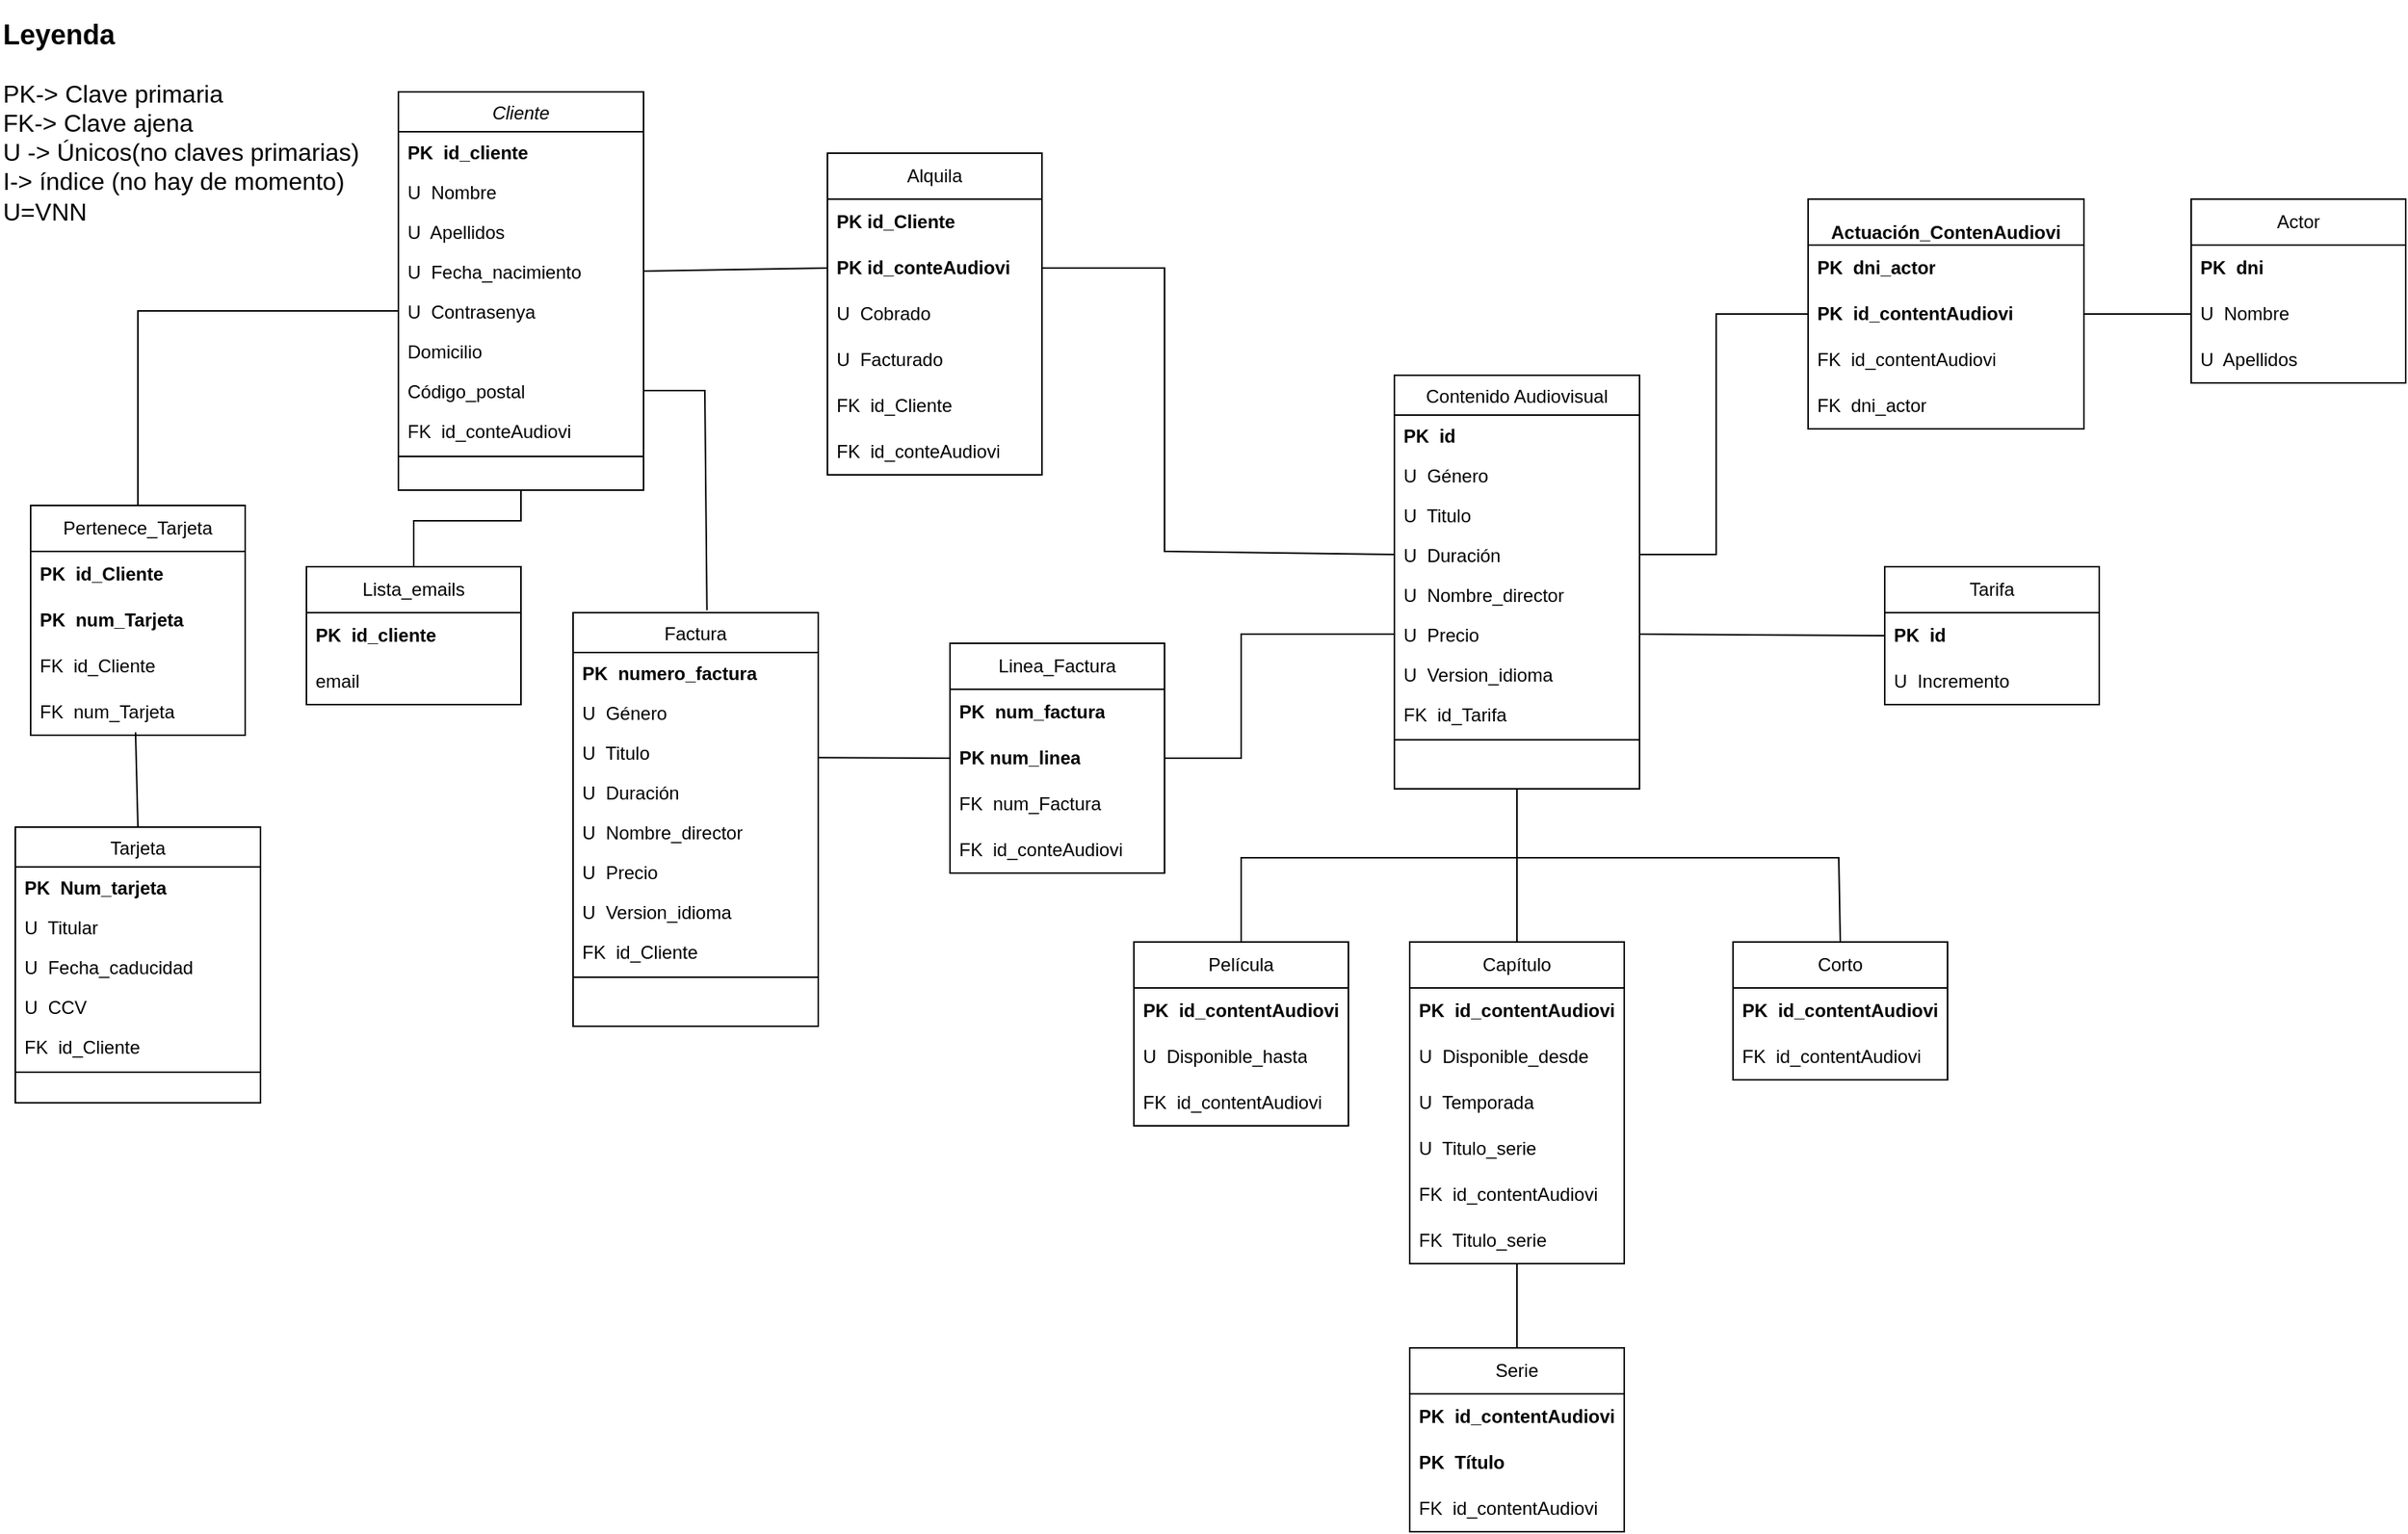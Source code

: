 <mxfile version="24.4.0" type="device">
  <diagram id="C5RBs43oDa-KdzZeNtuy" name="Page-1">
    <mxGraphModel dx="2084" dy="1071" grid="1" gridSize="10" guides="1" tooltips="1" connect="1" arrows="1" fold="1" page="1" pageScale="1" pageWidth="827" pageHeight="1169" math="0" shadow="0">
      <root>
        <mxCell id="WIyWlLk6GJQsqaUBKTNV-0" />
        <mxCell id="WIyWlLk6GJQsqaUBKTNV-1" parent="WIyWlLk6GJQsqaUBKTNV-0" />
        <mxCell id="zkfFHV4jXpPFQw0GAbJ--0" value="Cliente" style="swimlane;fontStyle=2;align=center;verticalAlign=top;childLayout=stackLayout;horizontal=1;startSize=26;horizontalStack=0;resizeParent=1;resizeLast=0;collapsible=1;marginBottom=0;rounded=0;shadow=0;strokeWidth=1;" parent="WIyWlLk6GJQsqaUBKTNV-1" vertex="1">
          <mxGeometry x="300" y="100" width="160" height="260" as="geometry">
            <mxRectangle x="230" y="140" width="160" height="26" as="alternateBounds" />
          </mxGeometry>
        </mxCell>
        <mxCell id="Wgf2Gytl8_yMg1ZJotY8-47" value="PK  id_cliente" style="text;align=left;verticalAlign=top;spacingLeft=4;spacingRight=4;overflow=hidden;rotatable=0;points=[[0,0.5],[1,0.5]];portConstraint=eastwest;rounded=0;shadow=0;html=0;strokeColor=none;fontStyle=1" vertex="1" parent="zkfFHV4jXpPFQw0GAbJ--0">
          <mxGeometry y="26" width="160" height="26" as="geometry" />
        </mxCell>
        <mxCell id="zkfFHV4jXpPFQw0GAbJ--1" value="U  Nombre        " style="text;align=left;verticalAlign=top;spacingLeft=4;spacingRight=4;overflow=hidden;rotatable=0;points=[[0,0.5],[1,0.5]];portConstraint=eastwest;" parent="zkfFHV4jXpPFQw0GAbJ--0" vertex="1">
          <mxGeometry y="52" width="160" height="26" as="geometry" />
        </mxCell>
        <mxCell id="zkfFHV4jXpPFQw0GAbJ--2" value="U  Apellidos" style="text;align=left;verticalAlign=top;spacingLeft=4;spacingRight=4;overflow=hidden;rotatable=0;points=[[0,0.5],[1,0.5]];portConstraint=eastwest;rounded=0;shadow=0;html=0;" parent="zkfFHV4jXpPFQw0GAbJ--0" vertex="1">
          <mxGeometry y="78" width="160" height="26" as="geometry" />
        </mxCell>
        <mxCell id="Wgf2Gytl8_yMg1ZJotY8-46" value="U  Fecha_nacimiento" style="text;align=left;verticalAlign=top;spacingLeft=4;spacingRight=4;overflow=hidden;rotatable=0;points=[[0,0.5],[1,0.5]];portConstraint=eastwest;rounded=0;shadow=0;html=0;" vertex="1" parent="zkfFHV4jXpPFQw0GAbJ--0">
          <mxGeometry y="104" width="160" height="26" as="geometry" />
        </mxCell>
        <mxCell id="Wgf2Gytl8_yMg1ZJotY8-48" value="U  Contrasenya" style="text;align=left;verticalAlign=top;spacingLeft=4;spacingRight=4;overflow=hidden;rotatable=0;points=[[0,0.5],[1,0.5]];portConstraint=eastwest;" vertex="1" parent="zkfFHV4jXpPFQw0GAbJ--0">
          <mxGeometry y="130" width="160" height="26" as="geometry" />
        </mxCell>
        <mxCell id="zkfFHV4jXpPFQw0GAbJ--5" value="Domicilio" style="text;align=left;verticalAlign=top;spacingLeft=4;spacingRight=4;overflow=hidden;rotatable=0;points=[[0,0.5],[1,0.5]];portConstraint=eastwest;" parent="zkfFHV4jXpPFQw0GAbJ--0" vertex="1">
          <mxGeometry y="156" width="160" height="26" as="geometry" />
        </mxCell>
        <mxCell id="Wgf2Gytl8_yMg1ZJotY8-49" value="Código_postal" style="text;align=left;verticalAlign=top;spacingLeft=4;spacingRight=4;overflow=hidden;rotatable=0;points=[[0,0.5],[1,0.5]];portConstraint=eastwest;rounded=0;shadow=0;html=0;" vertex="1" parent="zkfFHV4jXpPFQw0GAbJ--0">
          <mxGeometry y="182" width="160" height="26" as="geometry" />
        </mxCell>
        <mxCell id="Wgf2Gytl8_yMg1ZJotY8-50" value="FK  id_conteAudiovi" style="text;align=left;verticalAlign=top;spacingLeft=4;spacingRight=4;overflow=hidden;rotatable=0;points=[[0,0.5],[1,0.5]];portConstraint=eastwest;fontStyle=0" vertex="1" parent="zkfFHV4jXpPFQw0GAbJ--0">
          <mxGeometry y="208" width="160" height="26" as="geometry" />
        </mxCell>
        <mxCell id="zkfFHV4jXpPFQw0GAbJ--4" value="" style="line;html=1;strokeWidth=1;align=left;verticalAlign=middle;spacingTop=-1;spacingLeft=3;spacingRight=3;rotatable=0;labelPosition=right;points=[];portConstraint=eastwest;" parent="zkfFHV4jXpPFQw0GAbJ--0" vertex="1">
          <mxGeometry y="234" width="160" height="8" as="geometry" />
        </mxCell>
        <mxCell id="zkfFHV4jXpPFQw0GAbJ--6" value="Tarjeta" style="swimlane;fontStyle=0;align=center;verticalAlign=top;childLayout=stackLayout;horizontal=1;startSize=26;horizontalStack=0;resizeParent=1;resizeLast=0;collapsible=1;marginBottom=0;rounded=0;shadow=0;strokeWidth=1;" parent="WIyWlLk6GJQsqaUBKTNV-1" vertex="1">
          <mxGeometry x="50" y="580" width="160" height="180" as="geometry">
            <mxRectangle x="130" y="380" width="160" height="26" as="alternateBounds" />
          </mxGeometry>
        </mxCell>
        <mxCell id="zkfFHV4jXpPFQw0GAbJ--7" value="PK  Num_tarjeta" style="text;align=left;verticalAlign=top;spacingLeft=4;spacingRight=4;overflow=hidden;rotatable=0;points=[[0,0.5],[1,0.5]];portConstraint=eastwest;fontStyle=1" parent="zkfFHV4jXpPFQw0GAbJ--6" vertex="1">
          <mxGeometry y="26" width="160" height="26" as="geometry" />
        </mxCell>
        <mxCell id="zkfFHV4jXpPFQw0GAbJ--8" value="U  Titular" style="text;align=left;verticalAlign=top;spacingLeft=4;spacingRight=4;overflow=hidden;rotatable=0;points=[[0,0.5],[1,0.5]];portConstraint=eastwest;rounded=0;shadow=0;html=0;" parent="zkfFHV4jXpPFQw0GAbJ--6" vertex="1">
          <mxGeometry y="52" width="160" height="26" as="geometry" />
        </mxCell>
        <mxCell id="Wgf2Gytl8_yMg1ZJotY8-126" value="U  Fecha_caducidad" style="text;align=left;verticalAlign=top;spacingLeft=4;spacingRight=4;overflow=hidden;rotatable=0;points=[[0,0.5],[1,0.5]];portConstraint=eastwest;rounded=0;shadow=0;html=0;" vertex="1" parent="zkfFHV4jXpPFQw0GAbJ--6">
          <mxGeometry y="78" width="160" height="26" as="geometry" />
        </mxCell>
        <mxCell id="Wgf2Gytl8_yMg1ZJotY8-127" value="U  CCV" style="text;align=left;verticalAlign=top;spacingLeft=4;spacingRight=4;overflow=hidden;rotatable=0;points=[[0,0.5],[1,0.5]];portConstraint=eastwest;rounded=0;shadow=0;html=0;" vertex="1" parent="zkfFHV4jXpPFQw0GAbJ--6">
          <mxGeometry y="104" width="160" height="26" as="geometry" />
        </mxCell>
        <mxCell id="Wgf2Gytl8_yMg1ZJotY8-129" value="FK  id_Cliente" style="text;align=left;verticalAlign=top;spacingLeft=4;spacingRight=4;overflow=hidden;rotatable=0;points=[[0,0.5],[1,0.5]];portConstraint=eastwest;rounded=0;shadow=0;html=0;" vertex="1" parent="zkfFHV4jXpPFQw0GAbJ--6">
          <mxGeometry y="130" width="160" height="26" as="geometry" />
        </mxCell>
        <mxCell id="zkfFHV4jXpPFQw0GAbJ--9" value="" style="line;html=1;strokeWidth=1;align=left;verticalAlign=middle;spacingTop=-1;spacingLeft=3;spacingRight=3;rotatable=0;labelPosition=right;points=[];portConstraint=eastwest;" parent="zkfFHV4jXpPFQw0GAbJ--6" vertex="1">
          <mxGeometry y="156" width="160" height="8" as="geometry" />
        </mxCell>
        <mxCell id="zkfFHV4jXpPFQw0GAbJ--17" value="Contenido Audiovisual" style="swimlane;fontStyle=0;align=center;verticalAlign=top;childLayout=stackLayout;horizontal=1;startSize=26;horizontalStack=0;resizeParent=1;resizeLast=0;collapsible=1;marginBottom=0;rounded=0;shadow=0;strokeWidth=1;" parent="WIyWlLk6GJQsqaUBKTNV-1" vertex="1">
          <mxGeometry x="950" y="285" width="160" height="270" as="geometry">
            <mxRectangle x="550" y="140" width="160" height="26" as="alternateBounds" />
          </mxGeometry>
        </mxCell>
        <mxCell id="zkfFHV4jXpPFQw0GAbJ--18" value="PK  id" style="text;align=left;verticalAlign=top;spacingLeft=4;spacingRight=4;overflow=hidden;rotatable=0;points=[[0,0.5],[1,0.5]];portConstraint=eastwest;fontStyle=1" parent="zkfFHV4jXpPFQw0GAbJ--17" vertex="1">
          <mxGeometry y="26" width="160" height="26" as="geometry" />
        </mxCell>
        <mxCell id="zkfFHV4jXpPFQw0GAbJ--19" value="U  Género" style="text;align=left;verticalAlign=top;spacingLeft=4;spacingRight=4;overflow=hidden;rotatable=0;points=[[0,0.5],[1,0.5]];portConstraint=eastwest;rounded=0;shadow=0;html=0;" parent="zkfFHV4jXpPFQw0GAbJ--17" vertex="1">
          <mxGeometry y="52" width="160" height="26" as="geometry" />
        </mxCell>
        <mxCell id="zkfFHV4jXpPFQw0GAbJ--20" value="U  Titulo" style="text;align=left;verticalAlign=top;spacingLeft=4;spacingRight=4;overflow=hidden;rotatable=0;points=[[0,0.5],[1,0.5]];portConstraint=eastwest;rounded=0;shadow=0;html=0;" parent="zkfFHV4jXpPFQw0GAbJ--17" vertex="1">
          <mxGeometry y="78" width="160" height="26" as="geometry" />
        </mxCell>
        <mxCell id="zkfFHV4jXpPFQw0GAbJ--21" value="U  Duración" style="text;align=left;verticalAlign=top;spacingLeft=4;spacingRight=4;overflow=hidden;rotatable=0;points=[[0,0.5],[1,0.5]];portConstraint=eastwest;rounded=0;shadow=0;html=0;" parent="zkfFHV4jXpPFQw0GAbJ--17" vertex="1">
          <mxGeometry y="104" width="160" height="26" as="geometry" />
        </mxCell>
        <mxCell id="zkfFHV4jXpPFQw0GAbJ--22" value="U  Nombre_director" style="text;align=left;verticalAlign=top;spacingLeft=4;spacingRight=4;overflow=hidden;rotatable=0;points=[[0,0.5],[1,0.5]];portConstraint=eastwest;rounded=0;shadow=0;html=0;" parent="zkfFHV4jXpPFQw0GAbJ--17" vertex="1">
          <mxGeometry y="130" width="160" height="26" as="geometry" />
        </mxCell>
        <mxCell id="zkfFHV4jXpPFQw0GAbJ--24" value="U  Precio" style="text;align=left;verticalAlign=top;spacingLeft=4;spacingRight=4;overflow=hidden;rotatable=0;points=[[0,0.5],[1,0.5]];portConstraint=eastwest;" parent="zkfFHV4jXpPFQw0GAbJ--17" vertex="1">
          <mxGeometry y="156" width="160" height="26" as="geometry" />
        </mxCell>
        <mxCell id="zkfFHV4jXpPFQw0GAbJ--25" value="U  Version_idioma" style="text;align=left;verticalAlign=top;spacingLeft=4;spacingRight=4;overflow=hidden;rotatable=0;points=[[0,0.5],[1,0.5]];portConstraint=eastwest;" parent="zkfFHV4jXpPFQw0GAbJ--17" vertex="1">
          <mxGeometry y="182" width="160" height="26" as="geometry" />
        </mxCell>
        <mxCell id="Wgf2Gytl8_yMg1ZJotY8-65" value="FK  id_Tarifa" style="text;align=left;verticalAlign=top;spacingLeft=4;spacingRight=4;overflow=hidden;rotatable=0;points=[[0,0.5],[1,0.5]];portConstraint=eastwest;rounded=0;shadow=0;html=0;" vertex="1" parent="zkfFHV4jXpPFQw0GAbJ--17">
          <mxGeometry y="208" width="160" height="26" as="geometry" />
        </mxCell>
        <mxCell id="zkfFHV4jXpPFQw0GAbJ--23" value="" style="line;html=1;strokeWidth=1;align=left;verticalAlign=middle;spacingTop=-1;spacingLeft=3;spacingRight=3;rotatable=0;labelPosition=right;points=[];portConstraint=eastwest;" parent="zkfFHV4jXpPFQw0GAbJ--17" vertex="1">
          <mxGeometry y="234" width="160" height="8" as="geometry" />
        </mxCell>
        <mxCell id="Wgf2Gytl8_yMg1ZJotY8-0" value="Actor" style="swimlane;fontStyle=0;childLayout=stackLayout;horizontal=1;startSize=30;horizontalStack=0;resizeParent=1;resizeParentMax=0;resizeLast=0;collapsible=1;marginBottom=0;whiteSpace=wrap;html=1;" vertex="1" parent="WIyWlLk6GJQsqaUBKTNV-1">
          <mxGeometry x="1470" y="170" width="140" height="120" as="geometry" />
        </mxCell>
        <mxCell id="Wgf2Gytl8_yMg1ZJotY8-1" value="&lt;b&gt;PK&amp;nbsp; dni&lt;/b&gt;" style="text;strokeColor=none;fillColor=none;align=left;verticalAlign=middle;spacingLeft=4;spacingRight=4;overflow=hidden;points=[[0,0.5],[1,0.5]];portConstraint=eastwest;rotatable=0;whiteSpace=wrap;html=1;" vertex="1" parent="Wgf2Gytl8_yMg1ZJotY8-0">
          <mxGeometry y="30" width="140" height="30" as="geometry" />
        </mxCell>
        <mxCell id="Wgf2Gytl8_yMg1ZJotY8-2" value="U&amp;nbsp; Nombre" style="text;strokeColor=none;fillColor=none;align=left;verticalAlign=middle;spacingLeft=4;spacingRight=4;overflow=hidden;points=[[0,0.5],[1,0.5]];portConstraint=eastwest;rotatable=0;whiteSpace=wrap;html=1;" vertex="1" parent="Wgf2Gytl8_yMg1ZJotY8-0">
          <mxGeometry y="60" width="140" height="30" as="geometry" />
        </mxCell>
        <mxCell id="Wgf2Gytl8_yMg1ZJotY8-3" value="U&amp;nbsp; Apellidos" style="text;strokeColor=none;fillColor=none;align=left;verticalAlign=middle;spacingLeft=4;spacingRight=4;overflow=hidden;points=[[0,0.5],[1,0.5]];portConstraint=eastwest;rotatable=0;whiteSpace=wrap;html=1;" vertex="1" parent="Wgf2Gytl8_yMg1ZJotY8-0">
          <mxGeometry y="90" width="140" height="30" as="geometry" />
        </mxCell>
        <mxCell id="Wgf2Gytl8_yMg1ZJotY8-4" value="Corto" style="swimlane;fontStyle=0;childLayout=stackLayout;horizontal=1;startSize=30;horizontalStack=0;resizeParent=1;resizeParentMax=0;resizeLast=0;collapsible=1;marginBottom=0;whiteSpace=wrap;html=1;" vertex="1" parent="WIyWlLk6GJQsqaUBKTNV-1">
          <mxGeometry x="1171" y="655" width="140" height="90" as="geometry" />
        </mxCell>
        <mxCell id="Wgf2Gytl8_yMg1ZJotY8-5" value="&lt;b&gt;PK&amp;nbsp; id_contentAudiovi&lt;/b&gt;" style="text;strokeColor=none;fillColor=none;align=left;verticalAlign=middle;spacingLeft=4;spacingRight=4;overflow=hidden;points=[[0,0.5],[1,0.5]];portConstraint=eastwest;rotatable=0;whiteSpace=wrap;html=1;" vertex="1" parent="Wgf2Gytl8_yMg1ZJotY8-4">
          <mxGeometry y="30" width="140" height="30" as="geometry" />
        </mxCell>
        <mxCell id="Wgf2Gytl8_yMg1ZJotY8-6" value="FK&amp;nbsp; id_contentAudiovi" style="text;strokeColor=none;fillColor=none;align=left;verticalAlign=middle;spacingLeft=4;spacingRight=4;overflow=hidden;points=[[0,0.5],[1,0.5]];portConstraint=eastwest;rotatable=0;whiteSpace=wrap;html=1;" vertex="1" parent="Wgf2Gytl8_yMg1ZJotY8-4">
          <mxGeometry y="60" width="140" height="30" as="geometry" />
        </mxCell>
        <mxCell id="Wgf2Gytl8_yMg1ZJotY8-8" value="Tarifa" style="swimlane;fontStyle=0;childLayout=stackLayout;horizontal=1;startSize=30;horizontalStack=0;resizeParent=1;resizeParentMax=0;resizeLast=0;collapsible=1;marginBottom=0;whiteSpace=wrap;html=1;" vertex="1" parent="WIyWlLk6GJQsqaUBKTNV-1">
          <mxGeometry x="1270" y="410" width="140" height="90" as="geometry" />
        </mxCell>
        <mxCell id="Wgf2Gytl8_yMg1ZJotY8-9" value="&lt;b&gt;PK&amp;nbsp; id&lt;/b&gt;" style="text;strokeColor=none;fillColor=none;align=left;verticalAlign=middle;spacingLeft=4;spacingRight=4;overflow=hidden;points=[[0,0.5],[1,0.5]];portConstraint=eastwest;rotatable=0;whiteSpace=wrap;html=1;" vertex="1" parent="Wgf2Gytl8_yMg1ZJotY8-8">
          <mxGeometry y="30" width="140" height="30" as="geometry" />
        </mxCell>
        <mxCell id="Wgf2Gytl8_yMg1ZJotY8-10" value="U&amp;nbsp; Incremento" style="text;strokeColor=none;fillColor=none;align=left;verticalAlign=middle;spacingLeft=4;spacingRight=4;overflow=hidden;points=[[0,0.5],[1,0.5]];portConstraint=eastwest;rotatable=0;whiteSpace=wrap;html=1;" vertex="1" parent="Wgf2Gytl8_yMg1ZJotY8-8">
          <mxGeometry y="60" width="140" height="30" as="geometry" />
        </mxCell>
        <mxCell id="Wgf2Gytl8_yMg1ZJotY8-12" value="Linea_Factura" style="swimlane;fontStyle=0;childLayout=stackLayout;horizontal=1;startSize=30;horizontalStack=0;resizeParent=1;resizeParentMax=0;resizeLast=0;collapsible=1;marginBottom=0;whiteSpace=wrap;html=1;" vertex="1" parent="WIyWlLk6GJQsqaUBKTNV-1">
          <mxGeometry x="660" y="460" width="140" height="150" as="geometry" />
        </mxCell>
        <mxCell id="Wgf2Gytl8_yMg1ZJotY8-13" value="&lt;span style=&quot;font-weight: 700; text-wrap: nowrap;&quot;&gt;PK&amp;nbsp; num_factura&lt;/span&gt;" style="text;strokeColor=none;fillColor=none;align=left;verticalAlign=middle;spacingLeft=4;spacingRight=4;overflow=hidden;points=[[0,0.5],[1,0.5]];portConstraint=eastwest;rotatable=0;whiteSpace=wrap;html=1;" vertex="1" parent="Wgf2Gytl8_yMg1ZJotY8-12">
          <mxGeometry y="30" width="140" height="30" as="geometry" />
        </mxCell>
        <mxCell id="Wgf2Gytl8_yMg1ZJotY8-14" value="&lt;b&gt;PK num_linea&lt;/b&gt;" style="text;strokeColor=none;fillColor=none;align=left;verticalAlign=middle;spacingLeft=4;spacingRight=4;overflow=hidden;points=[[0,0.5],[1,0.5]];portConstraint=eastwest;rotatable=0;whiteSpace=wrap;html=1;" vertex="1" parent="Wgf2Gytl8_yMg1ZJotY8-12">
          <mxGeometry y="60" width="140" height="30" as="geometry" />
        </mxCell>
        <mxCell id="Wgf2Gytl8_yMg1ZJotY8-141" value="&lt;span style=&quot;text-wrap: nowrap;&quot;&gt;FK&amp;nbsp; num_Factura&amp;nbsp;&lt;/span&gt;" style="text;strokeColor=none;fillColor=none;align=left;verticalAlign=middle;spacingLeft=4;spacingRight=4;overflow=hidden;points=[[0,0.5],[1,0.5]];portConstraint=eastwest;rotatable=0;whiteSpace=wrap;html=1;" vertex="1" parent="Wgf2Gytl8_yMg1ZJotY8-12">
          <mxGeometry y="90" width="140" height="30" as="geometry" />
        </mxCell>
        <mxCell id="Wgf2Gytl8_yMg1ZJotY8-142" value="FK&amp;nbsp; id_conteAudiovi&amp;nbsp;" style="text;strokeColor=none;fillColor=none;align=left;verticalAlign=middle;spacingLeft=4;spacingRight=4;overflow=hidden;points=[[0,0.5],[1,0.5]];portConstraint=eastwest;rotatable=0;whiteSpace=wrap;html=1;" vertex="1" parent="Wgf2Gytl8_yMg1ZJotY8-12">
          <mxGeometry y="120" width="140" height="30" as="geometry" />
        </mxCell>
        <mxCell id="Wgf2Gytl8_yMg1ZJotY8-20" value="Serie" style="swimlane;fontStyle=0;childLayout=stackLayout;horizontal=1;startSize=30;horizontalStack=0;resizeParent=1;resizeParentMax=0;resizeLast=0;collapsible=1;marginBottom=0;whiteSpace=wrap;html=1;" vertex="1" parent="WIyWlLk6GJQsqaUBKTNV-1">
          <mxGeometry x="960" y="920" width="140" height="120" as="geometry" />
        </mxCell>
        <mxCell id="Wgf2Gytl8_yMg1ZJotY8-21" value="&lt;b&gt;PK&amp;nbsp; id_contentAudiovi&lt;/b&gt;" style="text;strokeColor=none;fillColor=none;align=left;verticalAlign=middle;spacingLeft=4;spacingRight=4;overflow=hidden;points=[[0,0.5],[1,0.5]];portConstraint=eastwest;rotatable=0;whiteSpace=wrap;html=1;" vertex="1" parent="Wgf2Gytl8_yMg1ZJotY8-20">
          <mxGeometry y="30" width="140" height="30" as="geometry" />
        </mxCell>
        <mxCell id="Wgf2Gytl8_yMg1ZJotY8-22" value="&lt;b&gt;PK&amp;nbsp; Título&lt;/b&gt;" style="text;strokeColor=none;fillColor=none;align=left;verticalAlign=middle;spacingLeft=4;spacingRight=4;overflow=hidden;points=[[0,0.5],[1,0.5]];portConstraint=eastwest;rotatable=0;whiteSpace=wrap;html=1;" vertex="1" parent="Wgf2Gytl8_yMg1ZJotY8-20">
          <mxGeometry y="60" width="140" height="30" as="geometry" />
        </mxCell>
        <mxCell id="Wgf2Gytl8_yMg1ZJotY8-23" value="FK&amp;nbsp; id_contentAudiovi" style="text;strokeColor=none;fillColor=none;align=left;verticalAlign=middle;spacingLeft=4;spacingRight=4;overflow=hidden;points=[[0,0.5],[1,0.5]];portConstraint=eastwest;rotatable=0;whiteSpace=wrap;html=1;" vertex="1" parent="Wgf2Gytl8_yMg1ZJotY8-20">
          <mxGeometry y="90" width="140" height="30" as="geometry" />
        </mxCell>
        <mxCell id="Wgf2Gytl8_yMg1ZJotY8-24" value="Película" style="swimlane;fontStyle=0;childLayout=stackLayout;horizontal=1;startSize=30;horizontalStack=0;resizeParent=1;resizeParentMax=0;resizeLast=0;collapsible=1;marginBottom=0;whiteSpace=wrap;html=1;" vertex="1" parent="WIyWlLk6GJQsqaUBKTNV-1">
          <mxGeometry x="780" y="655" width="140" height="120" as="geometry" />
        </mxCell>
        <mxCell id="Wgf2Gytl8_yMg1ZJotY8-25" value="&lt;b&gt;PK&amp;nbsp; id_contentAudiovi&lt;/b&gt;" style="text;strokeColor=none;fillColor=none;align=left;verticalAlign=middle;spacingLeft=4;spacingRight=4;overflow=hidden;points=[[0,0.5],[1,0.5]];portConstraint=eastwest;rotatable=0;whiteSpace=wrap;html=1;" vertex="1" parent="Wgf2Gytl8_yMg1ZJotY8-24">
          <mxGeometry y="30" width="140" height="30" as="geometry" />
        </mxCell>
        <mxCell id="Wgf2Gytl8_yMg1ZJotY8-27" value="U&amp;nbsp; Disponible_hasta" style="text;strokeColor=none;fillColor=none;align=left;verticalAlign=middle;spacingLeft=4;spacingRight=4;overflow=hidden;points=[[0,0.5],[1,0.5]];portConstraint=eastwest;rotatable=0;whiteSpace=wrap;html=1;" vertex="1" parent="Wgf2Gytl8_yMg1ZJotY8-24">
          <mxGeometry y="60" width="140" height="30" as="geometry" />
        </mxCell>
        <mxCell id="Wgf2Gytl8_yMg1ZJotY8-26" value="FK&amp;nbsp; id_contentAudiovi" style="text;strokeColor=none;fillColor=none;align=left;verticalAlign=middle;spacingLeft=4;spacingRight=4;overflow=hidden;points=[[0,0.5],[1,0.5]];portConstraint=eastwest;rotatable=0;whiteSpace=wrap;html=1;" vertex="1" parent="Wgf2Gytl8_yMg1ZJotY8-24">
          <mxGeometry y="90" width="140" height="30" as="geometry" />
        </mxCell>
        <mxCell id="Wgf2Gytl8_yMg1ZJotY8-28" value="Capítulo" style="swimlane;fontStyle=0;childLayout=stackLayout;horizontal=1;startSize=30;horizontalStack=0;resizeParent=1;resizeParentMax=0;resizeLast=0;collapsible=1;marginBottom=0;whiteSpace=wrap;html=1;" vertex="1" parent="WIyWlLk6GJQsqaUBKTNV-1">
          <mxGeometry x="960" y="655" width="140" height="210" as="geometry" />
        </mxCell>
        <mxCell id="Wgf2Gytl8_yMg1ZJotY8-29" value="&lt;b&gt;PK&amp;nbsp; id_contentAudiovi&lt;/b&gt;" style="text;strokeColor=none;fillColor=none;align=left;verticalAlign=middle;spacingLeft=4;spacingRight=4;overflow=hidden;points=[[0,0.5],[1,0.5]];portConstraint=eastwest;rotatable=0;whiteSpace=wrap;html=1;" vertex="1" parent="Wgf2Gytl8_yMg1ZJotY8-28">
          <mxGeometry y="30" width="140" height="30" as="geometry" />
        </mxCell>
        <mxCell id="Wgf2Gytl8_yMg1ZJotY8-31" value="U&amp;nbsp; Disponible_desde" style="text;strokeColor=none;fillColor=none;align=left;verticalAlign=middle;spacingLeft=4;spacingRight=4;overflow=hidden;points=[[0,0.5],[1,0.5]];portConstraint=eastwest;rotatable=0;whiteSpace=wrap;html=1;" vertex="1" parent="Wgf2Gytl8_yMg1ZJotY8-28">
          <mxGeometry y="60" width="140" height="30" as="geometry" />
        </mxCell>
        <mxCell id="Wgf2Gytl8_yMg1ZJotY8-116" value="U&amp;nbsp; Temporada" style="text;strokeColor=none;fillColor=none;align=left;verticalAlign=middle;spacingLeft=4;spacingRight=4;overflow=hidden;points=[[0,0.5],[1,0.5]];portConstraint=eastwest;rotatable=0;whiteSpace=wrap;html=1;" vertex="1" parent="Wgf2Gytl8_yMg1ZJotY8-28">
          <mxGeometry y="90" width="140" height="30" as="geometry" />
        </mxCell>
        <mxCell id="Wgf2Gytl8_yMg1ZJotY8-115" value="U&amp;nbsp; Titulo_serie" style="text;strokeColor=none;fillColor=none;align=left;verticalAlign=middle;spacingLeft=4;spacingRight=4;overflow=hidden;points=[[0,0.5],[1,0.5]];portConstraint=eastwest;rotatable=0;whiteSpace=wrap;html=1;" vertex="1" parent="Wgf2Gytl8_yMg1ZJotY8-28">
          <mxGeometry y="120" width="140" height="30" as="geometry" />
        </mxCell>
        <mxCell id="Wgf2Gytl8_yMg1ZJotY8-30" value="FK&amp;nbsp; id_contentAudiovi" style="text;strokeColor=none;fillColor=none;align=left;verticalAlign=middle;spacingLeft=4;spacingRight=4;overflow=hidden;points=[[0,0.5],[1,0.5]];portConstraint=eastwest;rotatable=0;whiteSpace=wrap;html=1;" vertex="1" parent="Wgf2Gytl8_yMg1ZJotY8-28">
          <mxGeometry y="150" width="140" height="30" as="geometry" />
        </mxCell>
        <mxCell id="Wgf2Gytl8_yMg1ZJotY8-117" value="FK&amp;nbsp; Titulo_serie" style="text;strokeColor=none;fillColor=none;align=left;verticalAlign=middle;spacingLeft=4;spacingRight=4;overflow=hidden;points=[[0,0.5],[1,0.5]];portConstraint=eastwest;rotatable=0;whiteSpace=wrap;html=1;" vertex="1" parent="Wgf2Gytl8_yMg1ZJotY8-28">
          <mxGeometry y="180" width="140" height="30" as="geometry" />
        </mxCell>
        <mxCell id="Wgf2Gytl8_yMg1ZJotY8-52" value="&lt;h1 style=&quot;margin-top: 0px;&quot;&gt;&lt;font style=&quot;font-size: 18px;&quot;&gt;Leyenda&lt;/font&gt;&lt;/h1&gt;&lt;div&gt;&lt;font size=&quot;3&quot;&gt;PK-&amp;gt; Clave primaria&lt;/font&gt;&lt;/div&gt;&lt;div&gt;&lt;font size=&quot;3&quot;&gt;FK-&amp;gt; Clave ajena&lt;/font&gt;&lt;/div&gt;&lt;div&gt;&lt;font size=&quot;3&quot;&gt;U -&amp;gt; Únicos(no claves primarias)&lt;/font&gt;&lt;/div&gt;&lt;div&gt;&lt;font size=&quot;3&quot;&gt;I-&amp;gt; índice (no hay de momento)&lt;/font&gt;&lt;/div&gt;&lt;div&gt;&lt;font size=&quot;3&quot;&gt;U=VNN&lt;/font&gt;&lt;/div&gt;" style="text;html=1;whiteSpace=wrap;overflow=hidden;rounded=0;" vertex="1" parent="WIyWlLk6GJQsqaUBKTNV-1">
          <mxGeometry x="40" y="40" width="250" height="180" as="geometry" />
        </mxCell>
        <mxCell id="Wgf2Gytl8_yMg1ZJotY8-56" value="Alquila" style="swimlane;fontStyle=0;childLayout=stackLayout;horizontal=1;startSize=30;horizontalStack=0;resizeParent=1;resizeParentMax=0;resizeLast=0;collapsible=1;marginBottom=0;whiteSpace=wrap;html=1;" vertex="1" parent="WIyWlLk6GJQsqaUBKTNV-1">
          <mxGeometry x="580" y="140" width="140" height="210" as="geometry" />
        </mxCell>
        <mxCell id="Wgf2Gytl8_yMg1ZJotY8-57" value="&lt;b&gt;PK id_Cliente&lt;/b&gt;" style="text;strokeColor=none;fillColor=none;align=left;verticalAlign=middle;spacingLeft=4;spacingRight=4;overflow=hidden;points=[[0,0.5],[1,0.5]];portConstraint=eastwest;rotatable=0;whiteSpace=wrap;html=1;" vertex="1" parent="Wgf2Gytl8_yMg1ZJotY8-56">
          <mxGeometry y="30" width="140" height="30" as="geometry" />
        </mxCell>
        <mxCell id="Wgf2Gytl8_yMg1ZJotY8-58" value="&lt;b&gt;PK id_conteAudiovi&lt;/b&gt;" style="text;strokeColor=none;fillColor=none;align=left;verticalAlign=middle;spacingLeft=4;spacingRight=4;overflow=hidden;points=[[0,0.5],[1,0.5]];portConstraint=eastwest;rotatable=0;whiteSpace=wrap;html=1;" vertex="1" parent="Wgf2Gytl8_yMg1ZJotY8-56">
          <mxGeometry y="60" width="140" height="30" as="geometry" />
        </mxCell>
        <mxCell id="Wgf2Gytl8_yMg1ZJotY8-59" value="U&amp;nbsp; Cobrado" style="text;strokeColor=none;fillColor=none;align=left;verticalAlign=middle;spacingLeft=4;spacingRight=4;overflow=hidden;points=[[0,0.5],[1,0.5]];portConstraint=eastwest;rotatable=0;whiteSpace=wrap;html=1;" vertex="1" parent="Wgf2Gytl8_yMg1ZJotY8-56">
          <mxGeometry y="90" width="140" height="30" as="geometry" />
        </mxCell>
        <mxCell id="Wgf2Gytl8_yMg1ZJotY8-62" value="U&amp;nbsp; Facturado" style="text;strokeColor=none;fillColor=none;align=left;verticalAlign=middle;spacingLeft=4;spacingRight=4;overflow=hidden;points=[[0,0.5],[1,0.5]];portConstraint=eastwest;rotatable=0;whiteSpace=wrap;html=1;" vertex="1" parent="Wgf2Gytl8_yMg1ZJotY8-56">
          <mxGeometry y="120" width="140" height="30" as="geometry" />
        </mxCell>
        <mxCell id="Wgf2Gytl8_yMg1ZJotY8-63" value="FK&amp;nbsp; id_Cliente" style="text;strokeColor=none;fillColor=none;align=left;verticalAlign=middle;spacingLeft=4;spacingRight=4;overflow=hidden;points=[[0,0.5],[1,0.5]];portConstraint=eastwest;rotatable=0;whiteSpace=wrap;html=1;" vertex="1" parent="Wgf2Gytl8_yMg1ZJotY8-56">
          <mxGeometry y="150" width="140" height="30" as="geometry" />
        </mxCell>
        <mxCell id="Wgf2Gytl8_yMg1ZJotY8-64" value="FK&amp;nbsp; id_conteAudiovi" style="text;strokeColor=none;fillColor=none;align=left;verticalAlign=middle;spacingLeft=4;spacingRight=4;overflow=hidden;points=[[0,0.5],[1,0.5]];portConstraint=eastwest;rotatable=0;whiteSpace=wrap;html=1;" vertex="1" parent="Wgf2Gytl8_yMg1ZJotY8-56">
          <mxGeometry y="180" width="140" height="30" as="geometry" />
        </mxCell>
        <mxCell id="Wgf2Gytl8_yMg1ZJotY8-60" value="" style="endArrow=none;html=1;rounded=0;exitX=1;exitY=0.5;exitDx=0;exitDy=0;entryX=0;entryY=0.5;entryDx=0;entryDy=0;" edge="1" parent="WIyWlLk6GJQsqaUBKTNV-1" source="Wgf2Gytl8_yMg1ZJotY8-58" target="zkfFHV4jXpPFQw0GAbJ--21">
          <mxGeometry width="50" height="50" relative="1" as="geometry">
            <mxPoint x="600" y="390" as="sourcePoint" />
            <mxPoint x="880" y="215" as="targetPoint" />
            <Array as="points">
              <mxPoint x="800" y="215" />
              <mxPoint x="800" y="400" />
            </Array>
          </mxGeometry>
        </mxCell>
        <mxCell id="Wgf2Gytl8_yMg1ZJotY8-61" value="" style="endArrow=none;html=1;rounded=0;exitX=1;exitY=0.5;exitDx=0;exitDy=0;entryX=0;entryY=0.5;entryDx=0;entryDy=0;" edge="1" parent="WIyWlLk6GJQsqaUBKTNV-1" target="Wgf2Gytl8_yMg1ZJotY8-58">
          <mxGeometry width="50" height="50" relative="1" as="geometry">
            <mxPoint x="460.0" y="217" as="sourcePoint" />
            <mxPoint x="650" y="340" as="targetPoint" />
          </mxGeometry>
        </mxCell>
        <mxCell id="Wgf2Gytl8_yMg1ZJotY8-69" value="" style="endArrow=none;html=1;rounded=0;exitX=1;exitY=0.5;exitDx=0;exitDy=0;entryX=0;entryY=0.5;entryDx=0;entryDy=0;" edge="1" parent="WIyWlLk6GJQsqaUBKTNV-1" source="zkfFHV4jXpPFQw0GAbJ--21" target="Wgf2Gytl8_yMg1ZJotY8-77">
          <mxGeometry width="50" height="50" relative="1" as="geometry">
            <mxPoint x="1150" y="555" as="sourcePoint" />
            <mxPoint x="1160" y="340" as="targetPoint" />
            <Array as="points">
              <mxPoint x="1160" y="402" />
              <mxPoint x="1160" y="245" />
            </Array>
          </mxGeometry>
        </mxCell>
        <mxCell id="Wgf2Gytl8_yMg1ZJotY8-75" value="&lt;p style=&quot;line-height: 100%; margin-bottom: 0cm&quot;&gt;&lt;font color=&quot;#000000&quot;&gt;&lt;b&gt;Actuación_ContenAudiovi&lt;/b&gt;&lt;/font&gt;&lt;/p&gt;" style="swimlane;fontStyle=0;childLayout=stackLayout;horizontal=1;startSize=30;horizontalStack=0;resizeParent=1;resizeParentMax=0;resizeLast=0;collapsible=1;marginBottom=0;whiteSpace=wrap;html=1;" vertex="1" parent="WIyWlLk6GJQsqaUBKTNV-1">
          <mxGeometry x="1220" y="170" width="180" height="150" as="geometry" />
        </mxCell>
        <mxCell id="Wgf2Gytl8_yMg1ZJotY8-76" value="&lt;b&gt;PK&amp;nbsp; dni_actor&lt;/b&gt;" style="text;strokeColor=none;fillColor=none;align=left;verticalAlign=middle;spacingLeft=4;spacingRight=4;overflow=hidden;points=[[0,0.5],[1,0.5]];portConstraint=eastwest;rotatable=0;whiteSpace=wrap;html=1;" vertex="1" parent="Wgf2Gytl8_yMg1ZJotY8-75">
          <mxGeometry y="30" width="180" height="30" as="geometry" />
        </mxCell>
        <mxCell id="Wgf2Gytl8_yMg1ZJotY8-77" value="&lt;b&gt;PK&amp;nbsp; id_contentAudiovi&lt;/b&gt;" style="text;strokeColor=none;fillColor=none;align=left;verticalAlign=middle;spacingLeft=4;spacingRight=4;overflow=hidden;points=[[0,0.5],[1,0.5]];portConstraint=eastwest;rotatable=0;whiteSpace=wrap;html=1;" vertex="1" parent="Wgf2Gytl8_yMg1ZJotY8-75">
          <mxGeometry y="60" width="180" height="30" as="geometry" />
        </mxCell>
        <mxCell id="Wgf2Gytl8_yMg1ZJotY8-78" value="FK&amp;nbsp; id_contentAudiovi" style="text;strokeColor=none;fillColor=none;align=left;verticalAlign=middle;spacingLeft=4;spacingRight=4;overflow=hidden;points=[[0,0.5],[1,0.5]];portConstraint=eastwest;rotatable=0;whiteSpace=wrap;html=1;" vertex="1" parent="Wgf2Gytl8_yMg1ZJotY8-75">
          <mxGeometry y="90" width="180" height="30" as="geometry" />
        </mxCell>
        <mxCell id="Wgf2Gytl8_yMg1ZJotY8-80" value="FK&amp;nbsp; dni_actor" style="text;strokeColor=none;fillColor=none;align=left;verticalAlign=middle;spacingLeft=4;spacingRight=4;overflow=hidden;points=[[0,0.5],[1,0.5]];portConstraint=eastwest;rotatable=0;whiteSpace=wrap;html=1;" vertex="1" parent="Wgf2Gytl8_yMg1ZJotY8-75">
          <mxGeometry y="120" width="180" height="30" as="geometry" />
        </mxCell>
        <mxCell id="Wgf2Gytl8_yMg1ZJotY8-79" value="" style="endArrow=none;html=1;rounded=0;exitX=1;exitY=0.5;exitDx=0;exitDy=0;entryX=0;entryY=0.5;entryDx=0;entryDy=0;" edge="1" parent="WIyWlLk6GJQsqaUBKTNV-1" source="Wgf2Gytl8_yMg1ZJotY8-77" target="Wgf2Gytl8_yMg1ZJotY8-2">
          <mxGeometry width="50" height="50" relative="1" as="geometry">
            <mxPoint x="1410" y="410" as="sourcePoint" />
            <mxPoint x="1460" y="360" as="targetPoint" />
          </mxGeometry>
        </mxCell>
        <mxCell id="Wgf2Gytl8_yMg1ZJotY8-81" value="Factura" style="swimlane;fontStyle=0;align=center;verticalAlign=top;childLayout=stackLayout;horizontal=1;startSize=26;horizontalStack=0;resizeParent=1;resizeLast=0;collapsible=1;marginBottom=0;rounded=0;shadow=0;strokeWidth=1;" vertex="1" parent="WIyWlLk6GJQsqaUBKTNV-1">
          <mxGeometry x="414" y="440" width="160" height="270" as="geometry">
            <mxRectangle x="550" y="140" width="160" height="26" as="alternateBounds" />
          </mxGeometry>
        </mxCell>
        <mxCell id="Wgf2Gytl8_yMg1ZJotY8-82" value="PK  numero_factura" style="text;align=left;verticalAlign=top;spacingLeft=4;spacingRight=4;overflow=hidden;rotatable=0;points=[[0,0.5],[1,0.5]];portConstraint=eastwest;fontStyle=1" vertex="1" parent="Wgf2Gytl8_yMg1ZJotY8-81">
          <mxGeometry y="26" width="160" height="26" as="geometry" />
        </mxCell>
        <mxCell id="Wgf2Gytl8_yMg1ZJotY8-83" value="U  Género" style="text;align=left;verticalAlign=top;spacingLeft=4;spacingRight=4;overflow=hidden;rotatable=0;points=[[0,0.5],[1,0.5]];portConstraint=eastwest;rounded=0;shadow=0;html=0;" vertex="1" parent="Wgf2Gytl8_yMg1ZJotY8-81">
          <mxGeometry y="52" width="160" height="26" as="geometry" />
        </mxCell>
        <mxCell id="Wgf2Gytl8_yMg1ZJotY8-84" value="U  Titulo" style="text;align=left;verticalAlign=top;spacingLeft=4;spacingRight=4;overflow=hidden;rotatable=0;points=[[0,0.5],[1,0.5]];portConstraint=eastwest;rounded=0;shadow=0;html=0;" vertex="1" parent="Wgf2Gytl8_yMg1ZJotY8-81">
          <mxGeometry y="78" width="160" height="26" as="geometry" />
        </mxCell>
        <mxCell id="Wgf2Gytl8_yMg1ZJotY8-85" value="U  Duración" style="text;align=left;verticalAlign=top;spacingLeft=4;spacingRight=4;overflow=hidden;rotatable=0;points=[[0,0.5],[1,0.5]];portConstraint=eastwest;rounded=0;shadow=0;html=0;" vertex="1" parent="Wgf2Gytl8_yMg1ZJotY8-81">
          <mxGeometry y="104" width="160" height="26" as="geometry" />
        </mxCell>
        <mxCell id="Wgf2Gytl8_yMg1ZJotY8-86" value="U  Nombre_director" style="text;align=left;verticalAlign=top;spacingLeft=4;spacingRight=4;overflow=hidden;rotatable=0;points=[[0,0.5],[1,0.5]];portConstraint=eastwest;rounded=0;shadow=0;html=0;" vertex="1" parent="Wgf2Gytl8_yMg1ZJotY8-81">
          <mxGeometry y="130" width="160" height="26" as="geometry" />
        </mxCell>
        <mxCell id="Wgf2Gytl8_yMg1ZJotY8-87" value="U  Precio" style="text;align=left;verticalAlign=top;spacingLeft=4;spacingRight=4;overflow=hidden;rotatable=0;points=[[0,0.5],[1,0.5]];portConstraint=eastwest;" vertex="1" parent="Wgf2Gytl8_yMg1ZJotY8-81">
          <mxGeometry y="156" width="160" height="26" as="geometry" />
        </mxCell>
        <mxCell id="Wgf2Gytl8_yMg1ZJotY8-88" value="U  Version_idioma" style="text;align=left;verticalAlign=top;spacingLeft=4;spacingRight=4;overflow=hidden;rotatable=0;points=[[0,0.5],[1,0.5]];portConstraint=eastwest;" vertex="1" parent="Wgf2Gytl8_yMg1ZJotY8-81">
          <mxGeometry y="182" width="160" height="26" as="geometry" />
        </mxCell>
        <mxCell id="Wgf2Gytl8_yMg1ZJotY8-89" value="FK  id_Cliente " style="text;align=left;verticalAlign=top;spacingLeft=4;spacingRight=4;overflow=hidden;rotatable=0;points=[[0,0.5],[1,0.5]];portConstraint=eastwest;rounded=0;shadow=0;html=0;" vertex="1" parent="Wgf2Gytl8_yMg1ZJotY8-81">
          <mxGeometry y="208" width="160" height="26" as="geometry" />
        </mxCell>
        <mxCell id="Wgf2Gytl8_yMg1ZJotY8-90" value="" style="line;html=1;strokeWidth=1;align=left;verticalAlign=middle;spacingTop=-1;spacingLeft=3;spacingRight=3;rotatable=0;labelPosition=right;points=[];portConstraint=eastwest;" vertex="1" parent="Wgf2Gytl8_yMg1ZJotY8-81">
          <mxGeometry y="234" width="160" height="8" as="geometry" />
        </mxCell>
        <mxCell id="Wgf2Gytl8_yMg1ZJotY8-113" value="" style="endArrow=none;html=1;rounded=0;exitX=0.5;exitY=0;exitDx=0;exitDy=0;entryX=0.5;entryY=1.01;entryDx=0;entryDy=0;entryPerimeter=0;" edge="1" parent="WIyWlLk6GJQsqaUBKTNV-1" source="Wgf2Gytl8_yMg1ZJotY8-20" target="Wgf2Gytl8_yMg1ZJotY8-117">
          <mxGeometry width="50" height="50" relative="1" as="geometry">
            <mxPoint x="925" y="845" as="sourcePoint" />
            <mxPoint x="1030" y="870" as="targetPoint" />
          </mxGeometry>
        </mxCell>
        <mxCell id="Wgf2Gytl8_yMg1ZJotY8-118" value="" style="endArrow=none;html=1;rounded=0;exitX=0.5;exitY=0;exitDx=0;exitDy=0;entryX=0.489;entryY=0.939;entryDx=0;entryDy=0;entryPerimeter=0;" edge="1" parent="WIyWlLk6GJQsqaUBKTNV-1" source="zkfFHV4jXpPFQw0GAbJ--6" target="Wgf2Gytl8_yMg1ZJotY8-131">
          <mxGeometry width="50" height="50" relative="1" as="geometry">
            <mxPoint x="280" y="510" as="sourcePoint" />
            <mxPoint x="330" y="460" as="targetPoint" />
            <Array as="points" />
          </mxGeometry>
        </mxCell>
        <mxCell id="Wgf2Gytl8_yMg1ZJotY8-120" value="" style="endArrow=none;html=1;rounded=0;exitX=0.546;exitY=-0.006;exitDx=0;exitDy=0;exitPerimeter=0;entryX=1;entryY=0.5;entryDx=0;entryDy=0;" edge="1" parent="WIyWlLk6GJQsqaUBKTNV-1" source="Wgf2Gytl8_yMg1ZJotY8-81" target="Wgf2Gytl8_yMg1ZJotY8-49">
          <mxGeometry width="50" height="50" relative="1" as="geometry">
            <mxPoint x="470" y="380" as="sourcePoint" />
            <mxPoint x="520" y="330" as="targetPoint" />
            <Array as="points">
              <mxPoint x="500" y="295" />
            </Array>
          </mxGeometry>
        </mxCell>
        <mxCell id="Wgf2Gytl8_yMg1ZJotY8-121" value="" style="endArrow=none;html=1;rounded=0;exitX=1;exitY=0.5;exitDx=0;exitDy=0;entryX=0;entryY=0.5;entryDx=0;entryDy=0;" edge="1" parent="WIyWlLk6GJQsqaUBKTNV-1" source="Wgf2Gytl8_yMg1ZJotY8-14" target="zkfFHV4jXpPFQw0GAbJ--24">
          <mxGeometry width="50" height="50" relative="1" as="geometry">
            <mxPoint x="827" y="570" as="sourcePoint" />
            <mxPoint x="877" y="520" as="targetPoint" />
            <Array as="points">
              <mxPoint x="850" y="535" />
              <mxPoint x="850" y="454" />
            </Array>
          </mxGeometry>
        </mxCell>
        <mxCell id="Wgf2Gytl8_yMg1ZJotY8-122" value="Pertenece_Tarjeta" style="swimlane;fontStyle=0;childLayout=stackLayout;horizontal=1;startSize=30;horizontalStack=0;resizeParent=1;resizeParentMax=0;resizeLast=0;collapsible=1;marginBottom=0;whiteSpace=wrap;html=1;" vertex="1" parent="WIyWlLk6GJQsqaUBKTNV-1">
          <mxGeometry x="60" y="370" width="140" height="150" as="geometry" />
        </mxCell>
        <mxCell id="Wgf2Gytl8_yMg1ZJotY8-123" value="&lt;span style=&quot;font-weight: 700; text-wrap: nowrap;&quot;&gt;PK&amp;nbsp; id_Cliente&lt;/span&gt;" style="text;strokeColor=none;fillColor=none;align=left;verticalAlign=middle;spacingLeft=4;spacingRight=4;overflow=hidden;points=[[0,0.5],[1,0.5]];portConstraint=eastwest;rotatable=0;whiteSpace=wrap;html=1;" vertex="1" parent="Wgf2Gytl8_yMg1ZJotY8-122">
          <mxGeometry y="30" width="140" height="30" as="geometry" />
        </mxCell>
        <mxCell id="Wgf2Gytl8_yMg1ZJotY8-124" value="&lt;span style=&quot;font-weight: 700; text-wrap: nowrap;&quot;&gt;PK&amp;nbsp; num_Tarjeta&lt;/span&gt;" style="text;strokeColor=none;fillColor=none;align=left;verticalAlign=middle;spacingLeft=4;spacingRight=4;overflow=hidden;points=[[0,0.5],[1,0.5]];portConstraint=eastwest;rotatable=0;whiteSpace=wrap;html=1;" vertex="1" parent="Wgf2Gytl8_yMg1ZJotY8-122">
          <mxGeometry y="60" width="140" height="30" as="geometry" />
        </mxCell>
        <mxCell id="Wgf2Gytl8_yMg1ZJotY8-125" value="FK&amp;nbsp; id_Cliente" style="text;strokeColor=none;fillColor=none;align=left;verticalAlign=middle;spacingLeft=4;spacingRight=4;overflow=hidden;points=[[0,0.5],[1,0.5]];portConstraint=eastwest;rotatable=0;whiteSpace=wrap;html=1;" vertex="1" parent="Wgf2Gytl8_yMg1ZJotY8-122">
          <mxGeometry y="90" width="140" height="30" as="geometry" />
        </mxCell>
        <mxCell id="Wgf2Gytl8_yMg1ZJotY8-131" value="FK&amp;nbsp; num_Tarjeta" style="text;strokeColor=none;fillColor=none;align=left;verticalAlign=middle;spacingLeft=4;spacingRight=4;overflow=hidden;points=[[0,0.5],[1,0.5]];portConstraint=eastwest;rotatable=0;whiteSpace=wrap;html=1;" vertex="1" parent="Wgf2Gytl8_yMg1ZJotY8-122">
          <mxGeometry y="120" width="140" height="30" as="geometry" />
        </mxCell>
        <mxCell id="Wgf2Gytl8_yMg1ZJotY8-130" value="" style="endArrow=none;html=1;rounded=0;exitX=0.5;exitY=0;exitDx=0;exitDy=0;entryX=0;entryY=0.5;entryDx=0;entryDy=0;" edge="1" parent="WIyWlLk6GJQsqaUBKTNV-1" source="Wgf2Gytl8_yMg1ZJotY8-122" target="Wgf2Gytl8_yMg1ZJotY8-48">
          <mxGeometry width="50" height="50" relative="1" as="geometry">
            <mxPoint x="130" y="260" as="sourcePoint" />
            <mxPoint x="180" y="210" as="targetPoint" />
            <Array as="points">
              <mxPoint x="130" y="243" />
            </Array>
          </mxGeometry>
        </mxCell>
        <mxCell id="Wgf2Gytl8_yMg1ZJotY8-132" value="Lista_emails" style="swimlane;fontStyle=0;childLayout=stackLayout;horizontal=1;startSize=30;horizontalStack=0;resizeParent=1;resizeParentMax=0;resizeLast=0;collapsible=1;marginBottom=0;whiteSpace=wrap;html=1;" vertex="1" parent="WIyWlLk6GJQsqaUBKTNV-1">
          <mxGeometry x="240" y="410" width="140" height="90" as="geometry" />
        </mxCell>
        <mxCell id="Wgf2Gytl8_yMg1ZJotY8-133" value="&lt;b&gt;PK&amp;nbsp; id_cliente&lt;/b&gt;" style="text;strokeColor=none;fillColor=none;align=left;verticalAlign=middle;spacingLeft=4;spacingRight=4;overflow=hidden;points=[[0,0.5],[1,0.5]];portConstraint=eastwest;rotatable=0;whiteSpace=wrap;html=1;" vertex="1" parent="Wgf2Gytl8_yMg1ZJotY8-132">
          <mxGeometry y="30" width="140" height="30" as="geometry" />
        </mxCell>
        <mxCell id="Wgf2Gytl8_yMg1ZJotY8-134" value="email" style="text;strokeColor=none;fillColor=none;align=left;verticalAlign=middle;spacingLeft=4;spacingRight=4;overflow=hidden;points=[[0,0.5],[1,0.5]];portConstraint=eastwest;rotatable=0;whiteSpace=wrap;html=1;" vertex="1" parent="Wgf2Gytl8_yMg1ZJotY8-132">
          <mxGeometry y="60" width="140" height="30" as="geometry" />
        </mxCell>
        <mxCell id="Wgf2Gytl8_yMg1ZJotY8-136" value="" style="endArrow=none;html=1;rounded=0;exitX=0.5;exitY=0;exitDx=0;exitDy=0;entryX=0.5;entryY=1;entryDx=0;entryDy=0;" edge="1" parent="WIyWlLk6GJQsqaUBKTNV-1" source="Wgf2Gytl8_yMg1ZJotY8-132" target="zkfFHV4jXpPFQw0GAbJ--0">
          <mxGeometry width="50" height="50" relative="1" as="geometry">
            <mxPoint x="410" y="540" as="sourcePoint" />
            <mxPoint x="460" y="490" as="targetPoint" />
            <Array as="points">
              <mxPoint x="310" y="380" />
              <mxPoint x="380" y="380" />
            </Array>
          </mxGeometry>
        </mxCell>
        <mxCell id="Wgf2Gytl8_yMg1ZJotY8-137" value="" style="endArrow=none;html=1;rounded=0;exitX=1;exitY=0.5;exitDx=0;exitDy=0;entryX=0;entryY=0.5;entryDx=0;entryDy=0;" edge="1" parent="WIyWlLk6GJQsqaUBKTNV-1" source="zkfFHV4jXpPFQw0GAbJ--24" target="Wgf2Gytl8_yMg1ZJotY8-9">
          <mxGeometry width="50" height="50" relative="1" as="geometry">
            <mxPoint x="1100" y="500" as="sourcePoint" />
            <mxPoint x="1150" y="450" as="targetPoint" />
          </mxGeometry>
        </mxCell>
        <mxCell id="Wgf2Gytl8_yMg1ZJotY8-138" value="" style="endArrow=none;html=1;rounded=0;exitX=1;exitY=0.641;exitDx=0;exitDy=0;entryX=0;entryY=0.5;entryDx=0;entryDy=0;exitPerimeter=0;" edge="1" parent="WIyWlLk6GJQsqaUBKTNV-1" source="Wgf2Gytl8_yMg1ZJotY8-84" target="Wgf2Gytl8_yMg1ZJotY8-14">
          <mxGeometry width="50" height="50" relative="1" as="geometry">
            <mxPoint x="637" y="580" as="sourcePoint" />
            <mxPoint x="687" y="530" as="targetPoint" />
          </mxGeometry>
        </mxCell>
        <mxCell id="Wgf2Gytl8_yMg1ZJotY8-145" value="" style="endArrow=none;html=1;rounded=0;exitX=0.5;exitY=0;exitDx=0;exitDy=0;entryX=0.5;entryY=1;entryDx=0;entryDy=0;" edge="1" parent="WIyWlLk6GJQsqaUBKTNV-1" source="Wgf2Gytl8_yMg1ZJotY8-24" target="zkfFHV4jXpPFQw0GAbJ--17">
          <mxGeometry width="50" height="50" relative="1" as="geometry">
            <mxPoint x="870" y="630" as="sourcePoint" />
            <mxPoint x="920" y="580" as="targetPoint" />
            <Array as="points">
              <mxPoint x="850" y="600" />
              <mxPoint x="1030" y="600" />
            </Array>
          </mxGeometry>
        </mxCell>
        <mxCell id="Wgf2Gytl8_yMg1ZJotY8-146" value="" style="endArrow=none;html=1;rounded=0;exitX=0.5;exitY=0;exitDx=0;exitDy=0;entryX=0.5;entryY=1;entryDx=0;entryDy=0;" edge="1" parent="WIyWlLk6GJQsqaUBKTNV-1" source="Wgf2Gytl8_yMg1ZJotY8-28" target="zkfFHV4jXpPFQw0GAbJ--17">
          <mxGeometry width="50" height="50" relative="1" as="geometry">
            <mxPoint x="1050" y="635" as="sourcePoint" />
            <mxPoint x="1100" y="585" as="targetPoint" />
          </mxGeometry>
        </mxCell>
        <mxCell id="Wgf2Gytl8_yMg1ZJotY8-147" value="" style="endArrow=none;html=1;rounded=0;exitX=0.5;exitY=1;exitDx=0;exitDy=0;entryX=0.5;entryY=0;entryDx=0;entryDy=0;" edge="1" parent="WIyWlLk6GJQsqaUBKTNV-1" source="zkfFHV4jXpPFQw0GAbJ--17" target="Wgf2Gytl8_yMg1ZJotY8-4">
          <mxGeometry width="50" height="50" relative="1" as="geometry">
            <mxPoint x="1191" y="620" as="sourcePoint" />
            <mxPoint x="1241" y="570" as="targetPoint" />
            <Array as="points">
              <mxPoint x="1030" y="600" />
              <mxPoint x="1240" y="600" />
            </Array>
          </mxGeometry>
        </mxCell>
      </root>
    </mxGraphModel>
  </diagram>
</mxfile>
